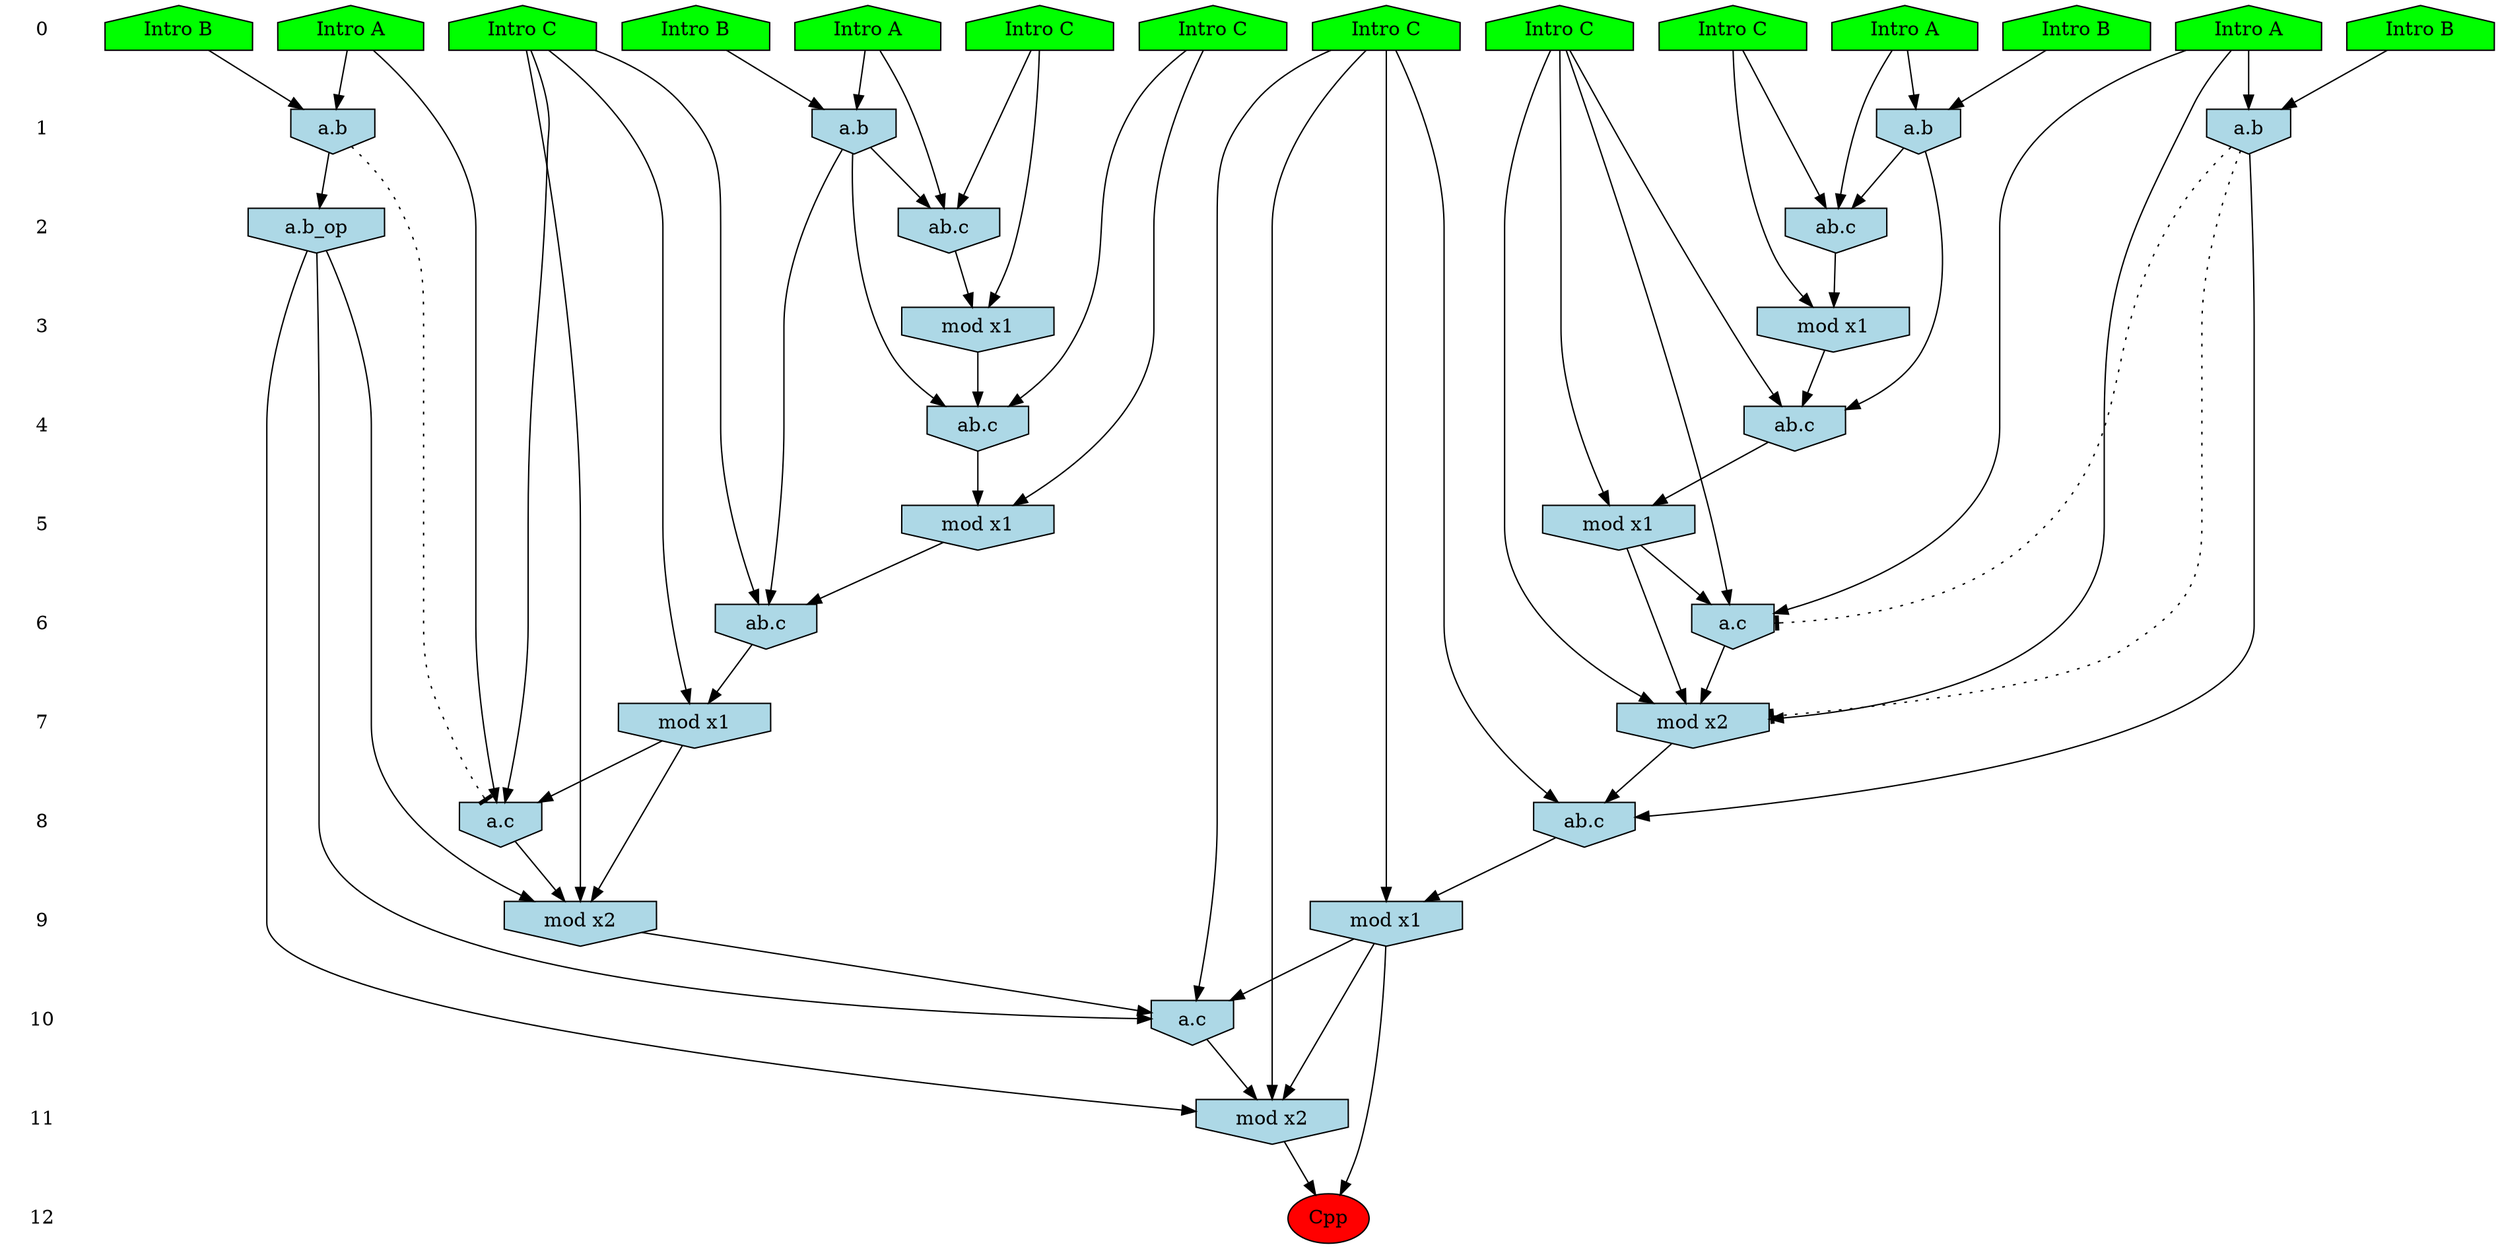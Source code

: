 /* Compression of 1 causal flows obtained in average at 1.796715E+01 t.u */
/* Compressed causal flows were: [3198] */
digraph G{
 ranksep=.5 ; 
{ rank = same ; "0" [shape=plaintext] ; node_1 [label ="Intro B", shape=house, style=filled, fillcolor=green] ;
node_2 [label ="Intro A", shape=house, style=filled, fillcolor=green] ;
node_3 [label ="Intro A", shape=house, style=filled, fillcolor=green] ;
node_4 [label ="Intro B", shape=house, style=filled, fillcolor=green] ;
node_5 [label ="Intro B", shape=house, style=filled, fillcolor=green] ;
node_6 [label ="Intro A", shape=house, style=filled, fillcolor=green] ;
node_7 [label ="Intro A", shape=house, style=filled, fillcolor=green] ;
node_8 [label ="Intro B", shape=house, style=filled, fillcolor=green] ;
node_9 [label ="Intro C", shape=house, style=filled, fillcolor=green] ;
node_10 [label ="Intro C", shape=house, style=filled, fillcolor=green] ;
node_11 [label ="Intro C", shape=house, style=filled, fillcolor=green] ;
node_12 [label ="Intro C", shape=house, style=filled, fillcolor=green] ;
node_13 [label ="Intro C", shape=house, style=filled, fillcolor=green] ;
node_14 [label ="Intro C", shape=house, style=filled, fillcolor=green] ;
}
{ rank = same ; "1" [shape=plaintext] ; node_15 [label="a.b", shape=invhouse, style=filled, fillcolor = lightblue] ;
node_19 [label="a.b", shape=invhouse, style=filled, fillcolor = lightblue] ;
node_30 [label="a.b", shape=invhouse, style=filled, fillcolor = lightblue] ;
node_31 [label="a.b", shape=invhouse, style=filled, fillcolor = lightblue] ;
}
{ rank = same ; "2" [shape=plaintext] ; node_16 [label="ab.c", shape=invhouse, style=filled, fillcolor = lightblue] ;
node_22 [label="ab.c", shape=invhouse, style=filled, fillcolor = lightblue] ;
node_34 [label="a.b_op", shape=invhouse, style=filled, fillcolor = lightblue] ;
}
{ rank = same ; "3" [shape=plaintext] ; node_17 [label="mod x1", shape=invhouse, style=filled, fillcolor = lightblue] ;
node_24 [label="mod x1", shape=invhouse, style=filled, fillcolor = lightblue] ;
}
{ rank = same ; "4" [shape=plaintext] ; node_18 [label="ab.c", shape=invhouse, style=filled, fillcolor = lightblue] ;
node_25 [label="ab.c", shape=invhouse, style=filled, fillcolor = lightblue] ;
}
{ rank = same ; "5" [shape=plaintext] ; node_20 [label="mod x1", shape=invhouse, style=filled, fillcolor = lightblue] ;
node_26 [label="mod x1", shape=invhouse, style=filled, fillcolor = lightblue] ;
}
{ rank = same ; "6" [shape=plaintext] ; node_21 [label="a.c", shape=invhouse, style=filled, fillcolor = lightblue] ;
node_27 [label="ab.c", shape=invhouse, style=filled, fillcolor = lightblue] ;
}
{ rank = same ; "7" [shape=plaintext] ; node_23 [label="mod x2", shape=invhouse, style=filled, fillcolor = lightblue] ;
node_28 [label="mod x1", shape=invhouse, style=filled, fillcolor = lightblue] ;
}
{ rank = same ; "8" [shape=plaintext] ; node_29 [label="a.c", shape=invhouse, style=filled, fillcolor = lightblue] ;
node_32 [label="ab.c", shape=invhouse, style=filled, fillcolor = lightblue] ;
}
{ rank = same ; "9" [shape=plaintext] ; node_33 [label="mod x1", shape=invhouse, style=filled, fillcolor = lightblue] ;
node_35 [label="mod x2", shape=invhouse, style=filled, fillcolor = lightblue] ;
}
{ rank = same ; "10" [shape=plaintext] ; node_36 [label="a.c", shape=invhouse, style=filled, fillcolor = lightblue] ;
}
{ rank = same ; "11" [shape=plaintext] ; node_37 [label="mod x2", shape=invhouse, style=filled, fillcolor = lightblue] ;
}
{ rank = same ; "12" [shape=plaintext] ; node_38 [label ="Cpp", style=filled, fillcolor=red] ;
}
"0" -> "1" [style="invis"]; 
"1" -> "2" [style="invis"]; 
"2" -> "3" [style="invis"]; 
"3" -> "4" [style="invis"]; 
"4" -> "5" [style="invis"]; 
"5" -> "6" [style="invis"]; 
"6" -> "7" [style="invis"]; 
"7" -> "8" [style="invis"]; 
"8" -> "9" [style="invis"]; 
"9" -> "10" [style="invis"]; 
"10" -> "11" [style="invis"]; 
"11" -> "12" [style="invis"]; 
node_3 -> node_15
node_5 -> node_15
node_3 -> node_16
node_14 -> node_16
node_15 -> node_16
node_14 -> node_17
node_16 -> node_17
node_12 -> node_18
node_15 -> node_18
node_17 -> node_18
node_2 -> node_19
node_4 -> node_19
node_12 -> node_20
node_18 -> node_20
node_6 -> node_21
node_12 -> node_21
node_20 -> node_21
node_2 -> node_22
node_10 -> node_22
node_19 -> node_22
node_6 -> node_23
node_12 -> node_23
node_20 -> node_23
node_21 -> node_23
node_10 -> node_24
node_22 -> node_24
node_13 -> node_25
node_19 -> node_25
node_24 -> node_25
node_13 -> node_26
node_25 -> node_26
node_11 -> node_27
node_19 -> node_27
node_26 -> node_27
node_11 -> node_28
node_27 -> node_28
node_7 -> node_29
node_11 -> node_29
node_28 -> node_29
node_7 -> node_30
node_8 -> node_30
node_1 -> node_31
node_6 -> node_31
node_9 -> node_32
node_23 -> node_32
node_31 -> node_32
node_9 -> node_33
node_32 -> node_33
node_30 -> node_34
node_11 -> node_35
node_28 -> node_35
node_29 -> node_35
node_34 -> node_35
node_9 -> node_36
node_33 -> node_36
node_34 -> node_36
node_35 -> node_36
node_9 -> node_37
node_33 -> node_37
node_34 -> node_37
node_36 -> node_37
node_33 -> node_38
node_37 -> node_38
node_30 -> node_29 [style=dotted, arrowhead = tee] 
node_31 -> node_23 [style=dotted, arrowhead = tee] 
node_31 -> node_21 [style=dotted, arrowhead = tee] 
}
/*
 Dot generation time: 0.000814
*/